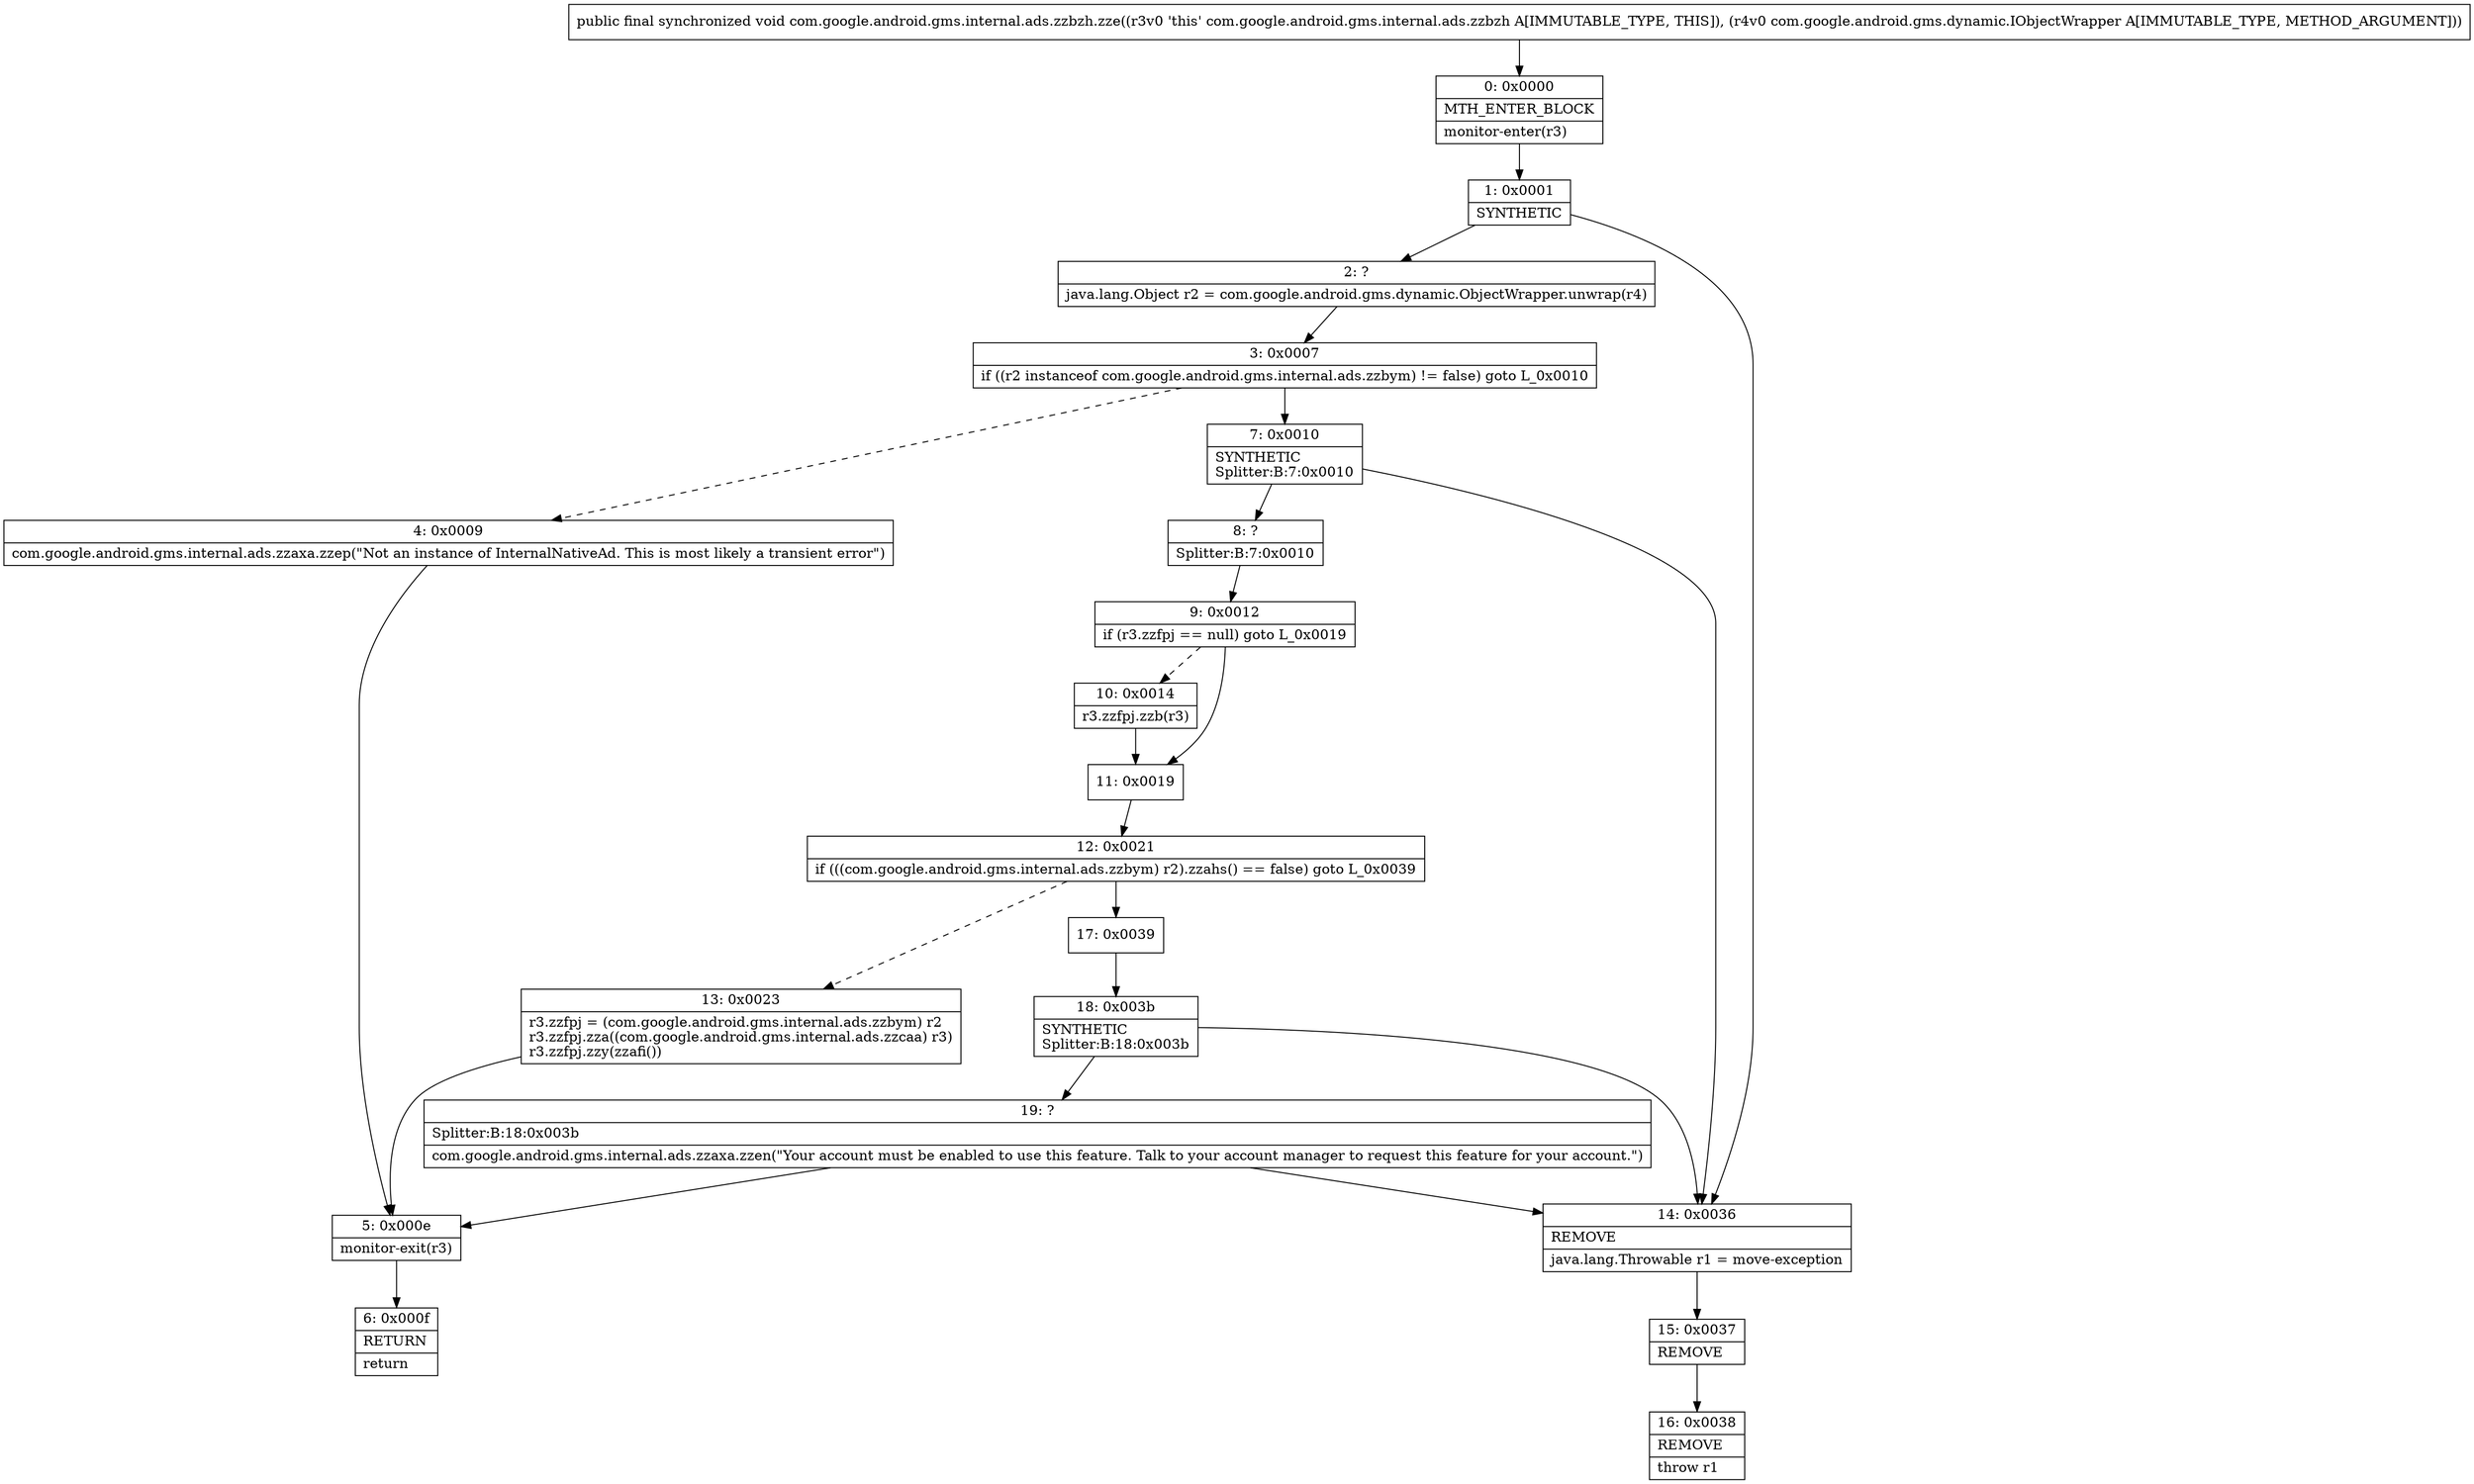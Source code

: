 digraph "CFG forcom.google.android.gms.internal.ads.zzbzh.zze(Lcom\/google\/android\/gms\/dynamic\/IObjectWrapper;)V" {
Node_0 [shape=record,label="{0\:\ 0x0000|MTH_ENTER_BLOCK\l|monitor\-enter(r3)\l}"];
Node_1 [shape=record,label="{1\:\ 0x0001|SYNTHETIC\l}"];
Node_2 [shape=record,label="{2\:\ ?|java.lang.Object r2 = com.google.android.gms.dynamic.ObjectWrapper.unwrap(r4)\l}"];
Node_3 [shape=record,label="{3\:\ 0x0007|if ((r2 instanceof com.google.android.gms.internal.ads.zzbym) != false) goto L_0x0010\l}"];
Node_4 [shape=record,label="{4\:\ 0x0009|com.google.android.gms.internal.ads.zzaxa.zzep(\"Not an instance of InternalNativeAd. This is most likely a transient error\")\l}"];
Node_5 [shape=record,label="{5\:\ 0x000e|monitor\-exit(r3)\l}"];
Node_6 [shape=record,label="{6\:\ 0x000f|RETURN\l|return\l}"];
Node_7 [shape=record,label="{7\:\ 0x0010|SYNTHETIC\lSplitter:B:7:0x0010\l}"];
Node_8 [shape=record,label="{8\:\ ?|Splitter:B:7:0x0010\l}"];
Node_9 [shape=record,label="{9\:\ 0x0012|if (r3.zzfpj == null) goto L_0x0019\l}"];
Node_10 [shape=record,label="{10\:\ 0x0014|r3.zzfpj.zzb(r3)\l}"];
Node_11 [shape=record,label="{11\:\ 0x0019}"];
Node_12 [shape=record,label="{12\:\ 0x0021|if (((com.google.android.gms.internal.ads.zzbym) r2).zzahs() == false) goto L_0x0039\l}"];
Node_13 [shape=record,label="{13\:\ 0x0023|r3.zzfpj = (com.google.android.gms.internal.ads.zzbym) r2\lr3.zzfpj.zza((com.google.android.gms.internal.ads.zzcaa) r3)\lr3.zzfpj.zzy(zzafi())\l}"];
Node_14 [shape=record,label="{14\:\ 0x0036|REMOVE\l|java.lang.Throwable r1 = move\-exception\l}"];
Node_15 [shape=record,label="{15\:\ 0x0037|REMOVE\l}"];
Node_16 [shape=record,label="{16\:\ 0x0038|REMOVE\l|throw r1\l}"];
Node_17 [shape=record,label="{17\:\ 0x0039}"];
Node_18 [shape=record,label="{18\:\ 0x003b|SYNTHETIC\lSplitter:B:18:0x003b\l}"];
Node_19 [shape=record,label="{19\:\ ?|Splitter:B:18:0x003b\l|com.google.android.gms.internal.ads.zzaxa.zzen(\"Your account must be enabled to use this feature. Talk to your account manager to request this feature for your account.\")\l}"];
MethodNode[shape=record,label="{public final synchronized void com.google.android.gms.internal.ads.zzbzh.zze((r3v0 'this' com.google.android.gms.internal.ads.zzbzh A[IMMUTABLE_TYPE, THIS]), (r4v0 com.google.android.gms.dynamic.IObjectWrapper A[IMMUTABLE_TYPE, METHOD_ARGUMENT])) }"];
MethodNode -> Node_0;
Node_0 -> Node_1;
Node_1 -> Node_2;
Node_1 -> Node_14;
Node_2 -> Node_3;
Node_3 -> Node_4[style=dashed];
Node_3 -> Node_7;
Node_4 -> Node_5;
Node_5 -> Node_6;
Node_7 -> Node_8;
Node_7 -> Node_14;
Node_8 -> Node_9;
Node_9 -> Node_10[style=dashed];
Node_9 -> Node_11;
Node_10 -> Node_11;
Node_11 -> Node_12;
Node_12 -> Node_13[style=dashed];
Node_12 -> Node_17;
Node_13 -> Node_5;
Node_14 -> Node_15;
Node_15 -> Node_16;
Node_17 -> Node_18;
Node_18 -> Node_19;
Node_18 -> Node_14;
Node_19 -> Node_14;
Node_19 -> Node_5;
}

